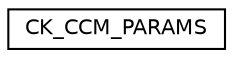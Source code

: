 digraph "Graphical Class Hierarchy"
{
  edge [fontname="Helvetica",fontsize="10",labelfontname="Helvetica",labelfontsize="10"];
  node [fontname="Helvetica",fontsize="10",shape=record];
  rankdir="LR";
  Node0 [label="CK_CCM_PARAMS",height=0.2,width=0.4,color="black", fillcolor="white", style="filled",URL="$struct_c_k___c_c_m___p_a_r_a_m_s.html"];
}
